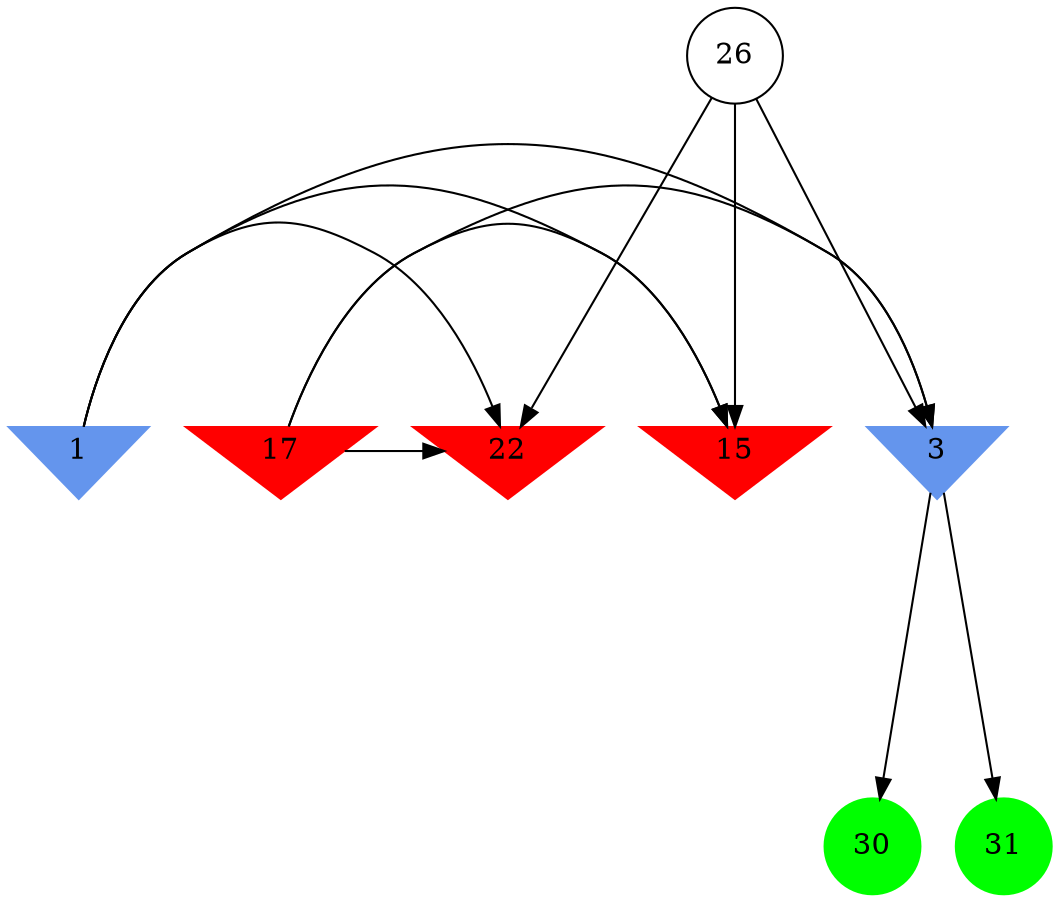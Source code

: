 digraph brain {
	ranksep=2.0;
	1 [shape=invtriangle,style=filled,color=cornflowerblue];
	3 [shape=invtriangle,style=filled,color=cornflowerblue];
	15 [shape=invtriangle,style=filled,color=red];
	17 [shape=invtriangle,style=filled,color=red];
	22 [shape=invtriangle,style=filled,color=red];
	26 [shape=circle,color=black];
	30 [shape=circle,style=filled,color=green];
	31 [shape=circle,style=filled,color=green];
	17	->	22;
	17	->	3;
	17	->	15;
	1	->	22;
	1	->	3;
	1	->	15;
	26	->	22;
	26	->	3;
	26	->	15;
	3	->	30;
	3	->	31;
	{ rank=same; 1; 3; 15; 17; 22; }
	{ rank=same; 26; }
	{ rank=same; 30; 31; }
}
